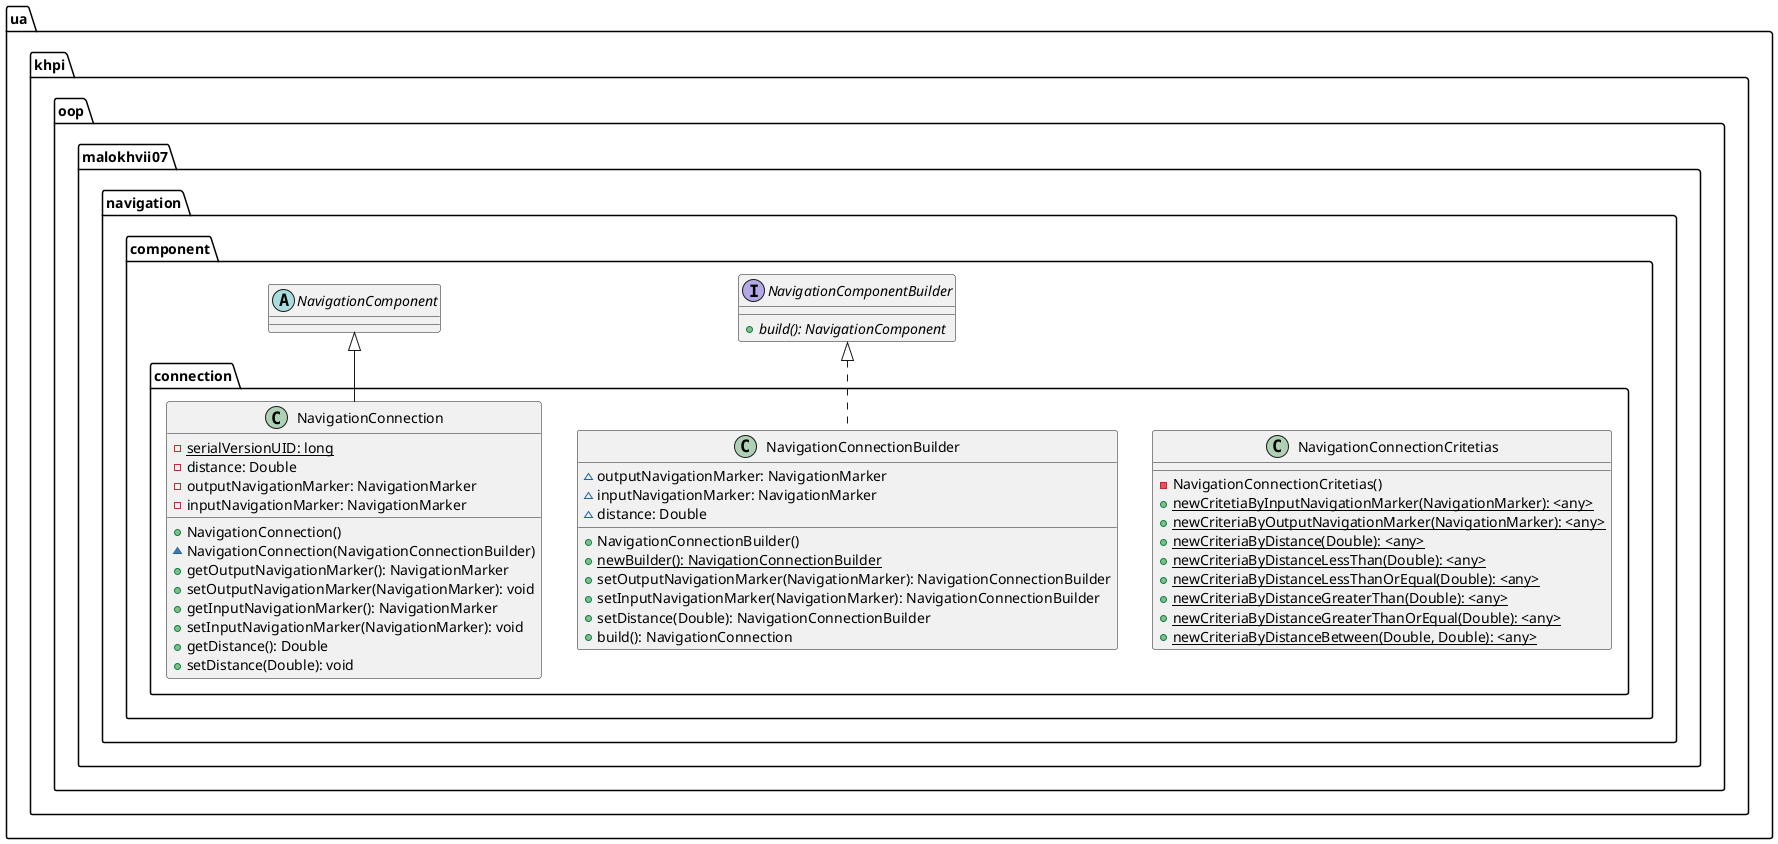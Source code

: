@startuml

    namespace ua.khpi.oop.malokhvii07.navigation.component.connection {

        class NavigationConnectionCritetias {
            -NavigationConnectionCritetias()
            {static} +newCritetiaByInputNavigationMarker(NavigationMarker): <any>
            {static} +newCriteriaByOutputNavigationMarker(NavigationMarker): <any>
            {static} +newCriteriaByDistance(Double): <any>
            {static} +newCriteriaByDistanceLessThan(Double): <any>
            {static} +newCriteriaByDistanceLessThanOrEqual(Double): <any>
            {static} +newCriteriaByDistanceGreaterThan(Double): <any>
            {static} +newCriteriaByDistanceGreaterThanOrEqual(Double): <any>
            {static} +newCriteriaByDistanceBetween(Double, Double): <any>
        }

        class NavigationConnectionBuilder {
            ~outputNavigationMarker: NavigationMarker
            ~inputNavigationMarker: NavigationMarker
            ~distance: Double
            +NavigationConnectionBuilder()
            {static} +newBuilder(): NavigationConnectionBuilder
            +setOutputNavigationMarker(NavigationMarker): NavigationConnectionBuilder
            +setInputNavigationMarker(NavigationMarker): NavigationConnectionBuilder
            +setDistance(Double): NavigationConnectionBuilder
            +build(): NavigationConnection
        }

        class NavigationConnection {
            {static} -serialVersionUID: long
            -distance: Double
            -outputNavigationMarker: NavigationMarker
            -inputNavigationMarker: NavigationMarker
            +NavigationConnection()
            ~NavigationConnection(NavigationConnectionBuilder)
            +getOutputNavigationMarker(): NavigationMarker
            +setOutputNavigationMarker(NavigationMarker): void
            +getInputNavigationMarker(): NavigationMarker
            +setInputNavigationMarker(NavigationMarker): void
            +getDistance(): Double
            +setDistance(Double): void
        }

        interface ua.khpi.oop.malokhvii07.navigation.component.NavigationComponentBuilder {
            {abstract} +build(): NavigationComponent
        }
        ua.khpi.oop.malokhvii07.navigation.component.NavigationComponentBuilder <|.. NavigationConnectionBuilder

        abstract class ua.khpi.oop.malokhvii07.navigation.component.NavigationComponent
        ua.khpi.oop.malokhvii07.navigation.component.NavigationComponent <|-- NavigationConnection

    }

@enduml
